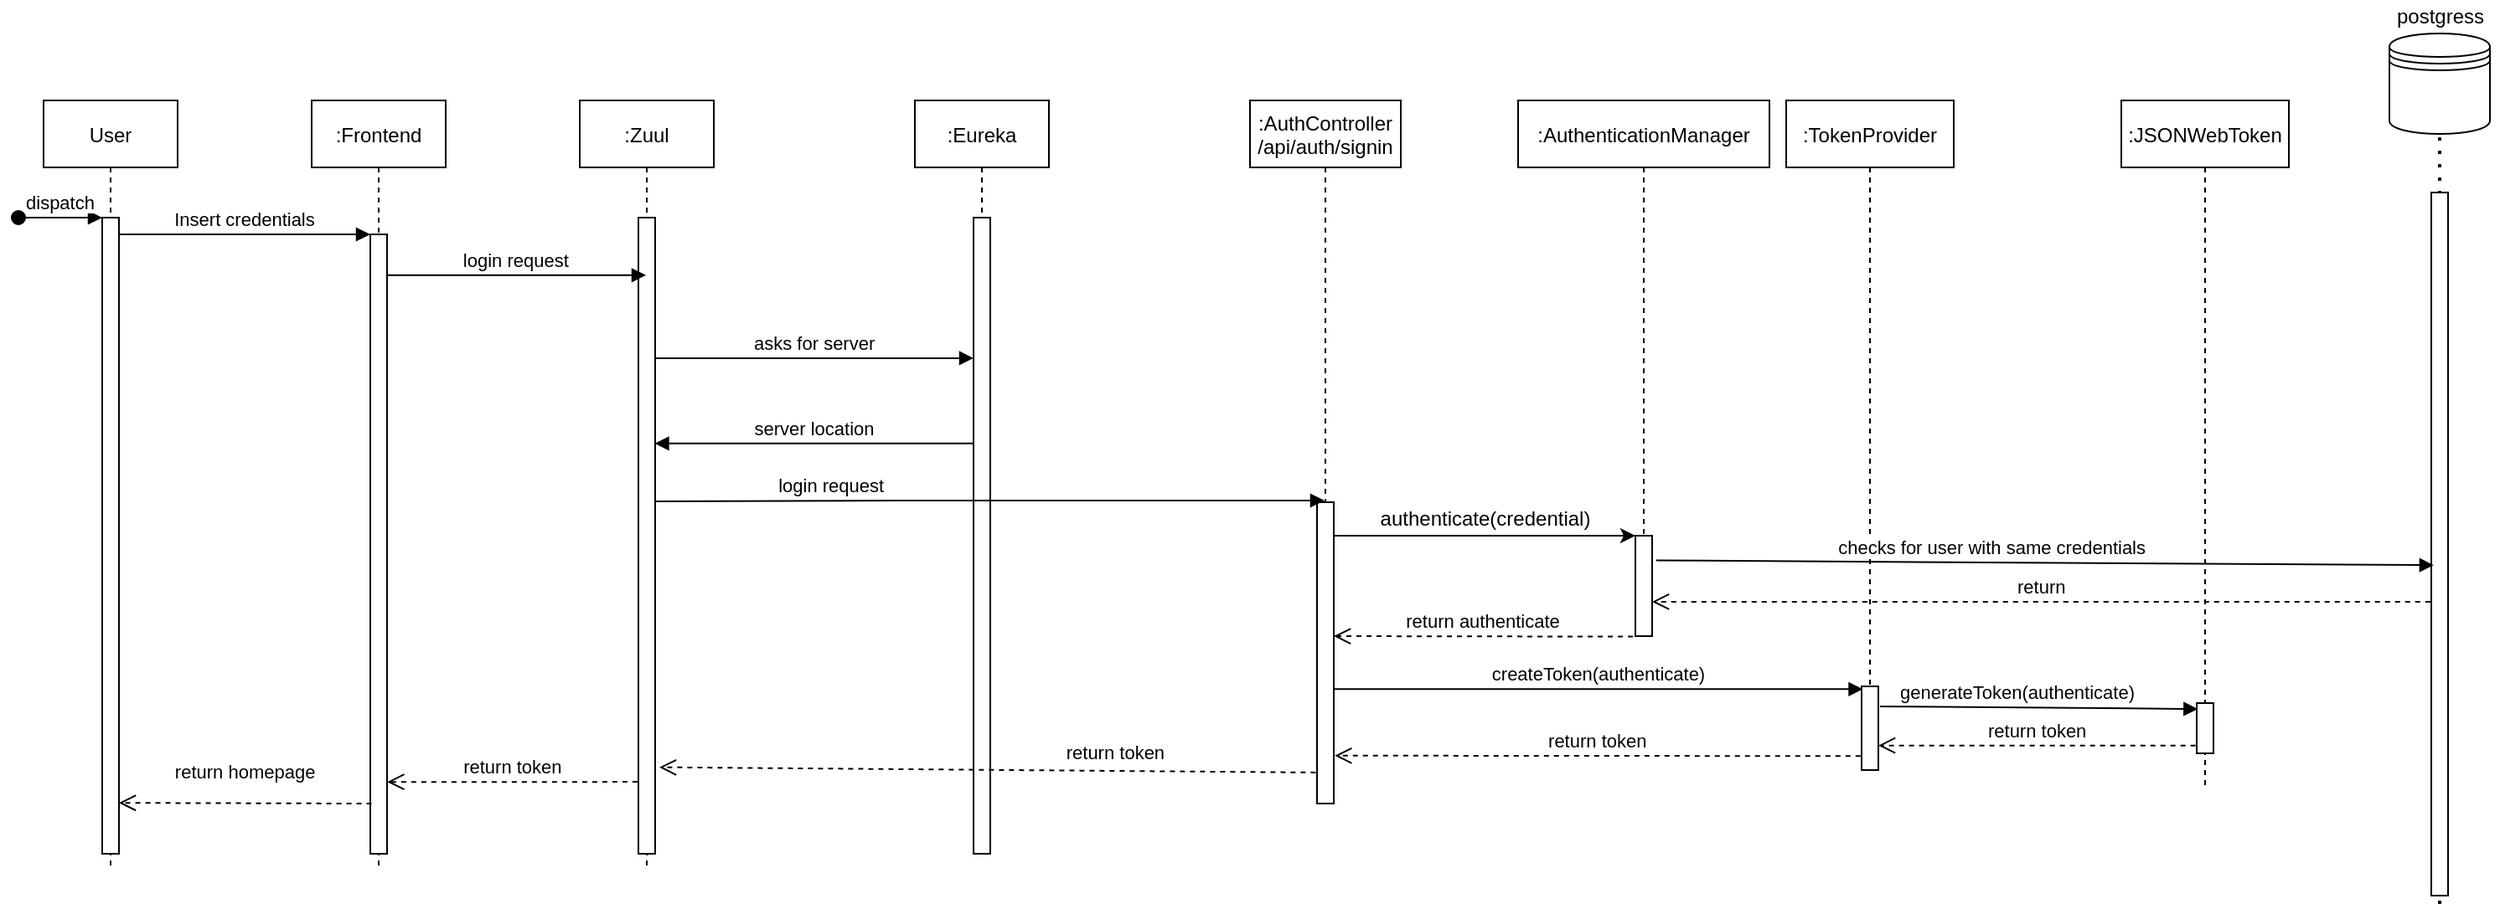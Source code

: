 <mxfile version="14.1.1" type="device"><diagram id="kgpKYQtTHZ0yAKxKKP6v" name="Page-1"><mxGraphModel dx="2271" dy="1053" grid="1" gridSize="10" guides="1" tooltips="1" connect="1" arrows="1" fold="1" page="1" pageScale="1" pageWidth="850" pageHeight="1100" math="0" shadow="0"><root><mxCell id="0"/><mxCell id="1" parent="0"/><mxCell id="3nuBFxr9cyL0pnOWT2aG-1" value="User" style="shape=umlLifeline;perimeter=lifelinePerimeter;container=1;collapsible=0;recursiveResize=0;rounded=0;shadow=0;strokeWidth=1;" parent="1" vertex="1"><mxGeometry x="120" y="80" width="80" height="460" as="geometry"/></mxCell><mxCell id="3nuBFxr9cyL0pnOWT2aG-2" value="" style="points=[];perimeter=orthogonalPerimeter;rounded=0;shadow=0;strokeWidth=1;" parent="3nuBFxr9cyL0pnOWT2aG-1" vertex="1"><mxGeometry x="35" y="70" width="10" height="380" as="geometry"/></mxCell><mxCell id="3nuBFxr9cyL0pnOWT2aG-3" value="dispatch" style="verticalAlign=bottom;startArrow=oval;endArrow=block;startSize=8;shadow=0;strokeWidth=1;" parent="3nuBFxr9cyL0pnOWT2aG-1" target="3nuBFxr9cyL0pnOWT2aG-2" edge="1"><mxGeometry relative="1" as="geometry"><mxPoint x="-15" y="70" as="sourcePoint"/></mxGeometry></mxCell><mxCell id="3nuBFxr9cyL0pnOWT2aG-5" value=":Frontend" style="shape=umlLifeline;perimeter=lifelinePerimeter;container=1;collapsible=0;recursiveResize=0;rounded=0;shadow=0;strokeWidth=1;" parent="1" vertex="1"><mxGeometry x="280" y="80" width="80" height="460" as="geometry"/></mxCell><mxCell id="3nuBFxr9cyL0pnOWT2aG-6" value="" style="points=[];perimeter=orthogonalPerimeter;rounded=0;shadow=0;strokeWidth=1;" parent="3nuBFxr9cyL0pnOWT2aG-5" vertex="1"><mxGeometry x="35" y="80" width="10" height="370" as="geometry"/></mxCell><mxCell id="3nuBFxr9cyL0pnOWT2aG-8" value="Insert credentials" style="verticalAlign=bottom;endArrow=block;entryX=0;entryY=0;shadow=0;strokeWidth=1;" parent="1" source="3nuBFxr9cyL0pnOWT2aG-2" target="3nuBFxr9cyL0pnOWT2aG-6" edge="1"><mxGeometry relative="1" as="geometry"><mxPoint x="275" y="160" as="sourcePoint"/></mxGeometry></mxCell><mxCell id="EJi3FyRVaVr8WZmwtihC-1" value=":Zuul" style="shape=umlLifeline;perimeter=lifelinePerimeter;container=1;collapsible=0;recursiveResize=0;rounded=0;shadow=0;strokeWidth=1;" vertex="1" parent="1"><mxGeometry x="440" y="80" width="80" height="460" as="geometry"/></mxCell><mxCell id="EJi3FyRVaVr8WZmwtihC-2" value="" style="points=[];perimeter=orthogonalPerimeter;rounded=0;shadow=0;strokeWidth=1;" vertex="1" parent="EJi3FyRVaVr8WZmwtihC-1"><mxGeometry x="35" y="70" width="10" height="380" as="geometry"/></mxCell><mxCell id="EJi3FyRVaVr8WZmwtihC-5" value=":Eureka" style="shape=umlLifeline;perimeter=lifelinePerimeter;container=1;collapsible=0;recursiveResize=0;rounded=0;shadow=0;strokeWidth=1;" vertex="1" parent="1"><mxGeometry x="640" y="80" width="80" height="450" as="geometry"/></mxCell><mxCell id="EJi3FyRVaVr8WZmwtihC-6" value="" style="points=[];perimeter=orthogonalPerimeter;rounded=0;shadow=0;strokeWidth=1;" vertex="1" parent="EJi3FyRVaVr8WZmwtihC-5"><mxGeometry x="35" y="70" width="10" height="380" as="geometry"/></mxCell><mxCell id="EJi3FyRVaVr8WZmwtihC-8" value="asks for server" style="verticalAlign=bottom;endArrow=block;shadow=0;strokeWidth=1;exitX=1.007;exitY=0.221;exitDx=0;exitDy=0;exitPerimeter=0;" edge="1" parent="1" source="EJi3FyRVaVr8WZmwtihC-2" target="EJi3FyRVaVr8WZmwtihC-6"><mxGeometry relative="1" as="geometry"><mxPoint x="595" y="160" as="sourcePoint"/></mxGeometry></mxCell><mxCell id="EJi3FyRVaVr8WZmwtihC-11" value=":AuthController&#10;/api/auth/signin" style="shape=umlLifeline;perimeter=lifelinePerimeter;container=1;collapsible=0;recursiveResize=0;rounded=0;shadow=0;strokeWidth=1;" vertex="1" parent="1"><mxGeometry x="840" y="80" width="90" height="420" as="geometry"/></mxCell><mxCell id="EJi3FyRVaVr8WZmwtihC-12" value="" style="points=[];perimeter=orthogonalPerimeter;rounded=0;shadow=0;strokeWidth=1;" vertex="1" parent="EJi3FyRVaVr8WZmwtihC-11"><mxGeometry x="40" y="240" width="10" height="180" as="geometry"/></mxCell><mxCell id="EJi3FyRVaVr8WZmwtihC-15" value=":AuthenticationManager" style="shape=umlLifeline;perimeter=lifelinePerimeter;container=1;collapsible=0;recursiveResize=0;rounded=0;shadow=0;strokeWidth=1;" vertex="1" parent="1"><mxGeometry x="1000" y="80" width="150" height="300" as="geometry"/></mxCell><mxCell id="EJi3FyRVaVr8WZmwtihC-16" value="" style="points=[];perimeter=orthogonalPerimeter;rounded=0;shadow=0;strokeWidth=1;" vertex="1" parent="EJi3FyRVaVr8WZmwtihC-15"><mxGeometry x="70" y="260" width="10" height="60" as="geometry"/></mxCell><mxCell id="EJi3FyRVaVr8WZmwtihC-17" value="return authenticate" style="verticalAlign=bottom;endArrow=open;dashed=1;endSize=8;shadow=0;strokeWidth=1;exitX=-0.148;exitY=1.005;exitDx=0;exitDy=0;exitPerimeter=0;" edge="1" parent="1" source="EJi3FyRVaVr8WZmwtihC-16"><mxGeometry relative="1" as="geometry"><mxPoint x="890" y="400" as="targetPoint"/><mxPoint x="1050" y="430" as="sourcePoint"/></mxGeometry></mxCell><mxCell id="EJi3FyRVaVr8WZmwtihC-21" value="login request" style="verticalAlign=bottom;endArrow=block;shadow=0;strokeWidth=1;exitX=0.939;exitY=0.066;exitDx=0;exitDy=0;exitPerimeter=0;" edge="1" parent="1" source="3nuBFxr9cyL0pnOWT2aG-6" target="EJi3FyRVaVr8WZmwtihC-1"><mxGeometry relative="1" as="geometry"><mxPoint x="330" y="170" as="sourcePoint"/><mxPoint x="470" y="171" as="targetPoint"/></mxGeometry></mxCell><mxCell id="EJi3FyRVaVr8WZmwtihC-22" value="server location" style="verticalAlign=bottom;endArrow=block;shadow=0;strokeWidth=1;entryX=0.971;entryY=0.355;entryDx=0;entryDy=0;entryPerimeter=0;" edge="1" parent="1" source="EJi3FyRVaVr8WZmwtihC-6" target="EJi3FyRVaVr8WZmwtihC-2"><mxGeometry relative="1" as="geometry"><mxPoint x="490.0" y="270" as="sourcePoint"/><mxPoint x="490" y="230" as="targetPoint"/></mxGeometry></mxCell><mxCell id="EJi3FyRVaVr8WZmwtihC-23" value="login request" style="verticalAlign=bottom;endArrow=block;shadow=0;strokeWidth=1;exitX=1.007;exitY=0.446;exitDx=0;exitDy=0;exitPerimeter=0;" edge="1" parent="1" source="EJi3FyRVaVr8WZmwtihC-2" target="EJi3FyRVaVr8WZmwtihC-11"><mxGeometry x="-0.475" relative="1" as="geometry"><mxPoint x="485" y="432" as="sourcePoint"/><mxPoint x="689.05" y="350.99" as="targetPoint"/><Array as="points"><mxPoint x="640" y="319"/></Array><mxPoint as="offset"/></mxGeometry></mxCell><mxCell id="EJi3FyRVaVr8WZmwtihC-25" style="edgeStyle=orthogonalEdgeStyle;rounded=0;orthogonalLoop=1;jettySize=auto;html=1;" edge="1" parent="1" source="EJi3FyRVaVr8WZmwtihC-12" target="EJi3FyRVaVr8WZmwtihC-16"><mxGeometry relative="1" as="geometry"><Array as="points"><mxPoint x="1060" y="340"/><mxPoint x="1060" y="340"/></Array></mxGeometry></mxCell><mxCell id="EJi3FyRVaVr8WZmwtihC-26" value="authenticate(credential)" style="text;html=1;align=center;verticalAlign=middle;resizable=0;points=[];autosize=1;" vertex="1" parent="1"><mxGeometry x="910" y="320" width="140" height="20" as="geometry"/></mxCell><mxCell id="EJi3FyRVaVr8WZmwtihC-27" value=":TokenProvider" style="shape=umlLifeline;perimeter=lifelinePerimeter;container=1;collapsible=0;recursiveResize=0;rounded=0;shadow=0;strokeWidth=1;" vertex="1" parent="1"><mxGeometry x="1160" y="80" width="100" height="400" as="geometry"/></mxCell><mxCell id="EJi3FyRVaVr8WZmwtihC-28" value="" style="points=[];perimeter=orthogonalPerimeter;rounded=0;shadow=0;strokeWidth=1;" vertex="1" parent="1"><mxGeometry x="1205" y="430" width="10" height="50" as="geometry"/></mxCell><mxCell id="EJi3FyRVaVr8WZmwtihC-31" value="createToken(authenticate)" style="verticalAlign=bottom;endArrow=block;entryX=0.076;entryY=0.033;shadow=0;strokeWidth=1;entryDx=0;entryDy=0;entryPerimeter=0;" edge="1" parent="1" source="EJi3FyRVaVr8WZmwtihC-12" target="EJi3FyRVaVr8WZmwtihC-28"><mxGeometry relative="1" as="geometry"><mxPoint x="1080.0" y="530" as="sourcePoint"/><mxPoint x="770" y="530" as="targetPoint"/></mxGeometry></mxCell><mxCell id="EJi3FyRVaVr8WZmwtihC-32" value=":JSONWebToken" style="shape=umlLifeline;perimeter=lifelinePerimeter;container=1;collapsible=0;recursiveResize=0;rounded=0;shadow=0;strokeWidth=1;" vertex="1" parent="1"><mxGeometry x="1360" y="80" width="100" height="410" as="geometry"/></mxCell><mxCell id="EJi3FyRVaVr8WZmwtihC-33" value="" style="points=[];perimeter=orthogonalPerimeter;rounded=0;shadow=0;strokeWidth=1;" vertex="1" parent="EJi3FyRVaVr8WZmwtihC-32"><mxGeometry x="45" y="360" width="10" height="30" as="geometry"/></mxCell><mxCell id="EJi3FyRVaVr8WZmwtihC-34" value="generateToken(authenticate)" style="verticalAlign=bottom;endArrow=block;entryX=0.067;entryY=0.117;shadow=0;strokeWidth=1;entryDx=0;entryDy=0;entryPerimeter=0;exitX=1.1;exitY=0.24;exitDx=0;exitDy=0;exitPerimeter=0;" edge="1" parent="1" source="EJi3FyRVaVr8WZmwtihC-28" target="EJi3FyRVaVr8WZmwtihC-33"><mxGeometry x="-0.137" relative="1" as="geometry"><mxPoint x="1330" y="540" as="sourcePoint"/><mxPoint x="1020" y="540" as="targetPoint"/><mxPoint as="offset"/></mxGeometry></mxCell><mxCell id="EJi3FyRVaVr8WZmwtihC-35" value="return token" style="verticalAlign=bottom;endArrow=open;dashed=1;endSize=8;shadow=0;strokeWidth=1;exitX=-0.067;exitY=0.844;exitDx=0;exitDy=0;exitPerimeter=0;" edge="1" parent="1" source="EJi3FyRVaVr8WZmwtihC-33" target="EJi3FyRVaVr8WZmwtihC-28"><mxGeometry relative="1" as="geometry"><mxPoint x="1400" y="600" as="targetPoint"/><mxPoint x="1100" y="600" as="sourcePoint"/><Array as="points"/></mxGeometry></mxCell><mxCell id="EJi3FyRVaVr8WZmwtihC-36" value="return token" style="verticalAlign=bottom;endArrow=open;dashed=1;endSize=8;shadow=0;strokeWidth=1;entryX=1.062;entryY=0.841;entryDx=0;entryDy=0;entryPerimeter=0;exitX=-0.061;exitY=0.833;exitDx=0;exitDy=0;exitPerimeter=0;" edge="1" parent="1" source="EJi3FyRVaVr8WZmwtihC-28" target="EJi3FyRVaVr8WZmwtihC-12"><mxGeometry relative="1" as="geometry"><mxPoint x="1190" y="540" as="targetPoint"/><mxPoint x="1170" y="490" as="sourcePoint"/><Array as="points"/></mxGeometry></mxCell><mxCell id="EJi3FyRVaVr8WZmwtihC-37" value="return token" style="verticalAlign=bottom;endArrow=open;dashed=1;endSize=8;shadow=0;strokeWidth=1;exitX=-0.081;exitY=0.897;exitDx=0;exitDy=0;exitPerimeter=0;entryX=1.25;entryY=0.864;entryDx=0;entryDy=0;entryPerimeter=0;" edge="1" parent="1" source="EJi3FyRVaVr8WZmwtihC-12" target="EJi3FyRVaVr8WZmwtihC-2"><mxGeometry x="-0.391" y="-2" relative="1" as="geometry"><mxPoint x="480" y="450" as="targetPoint"/><mxPoint x="530" y="686" as="sourcePoint"/><Array as="points"/><mxPoint as="offset"/></mxGeometry></mxCell><mxCell id="EJi3FyRVaVr8WZmwtihC-38" value="return token" style="verticalAlign=bottom;endArrow=open;dashed=1;endSize=8;shadow=0;strokeWidth=1;exitX=-0.057;exitY=0.887;exitDx=0;exitDy=0;exitPerimeter=0;entryX=1.012;entryY=0.884;entryDx=0;entryDy=0;entryPerimeter=0;" edge="1" parent="1" source="EJi3FyRVaVr8WZmwtihC-2" target="3nuBFxr9cyL0pnOWT2aG-6"><mxGeometry relative="1" as="geometry"><mxPoint x="330" y="487" as="targetPoint"/><mxPoint x="480" y="450" as="sourcePoint"/><Array as="points"/></mxGeometry></mxCell><mxCell id="EJi3FyRVaVr8WZmwtihC-39" value="return homepage" style="verticalAlign=bottom;endArrow=open;dashed=1;endSize=8;shadow=0;strokeWidth=1;exitX=0.078;exitY=0.919;exitDx=0;exitDy=0;exitPerimeter=0;entryX=0.994;entryY=0.92;entryDx=0;entryDy=0;entryPerimeter=0;" edge="1" parent="1" source="3nuBFxr9cyL0pnOWT2aG-6" target="3nuBFxr9cyL0pnOWT2aG-2"><mxGeometry y="-10" relative="1" as="geometry"><mxPoint x="170" y="500" as="targetPoint"/><mxPoint x="310" y="500" as="sourcePoint"/><Array as="points"/><mxPoint as="offset"/></mxGeometry></mxCell><mxCell id="EJi3FyRVaVr8WZmwtihC-40" value="" style="shape=datastore;whiteSpace=wrap;html=1;" vertex="1" parent="1"><mxGeometry x="1520" y="40" width="60" height="60" as="geometry"/></mxCell><mxCell id="EJi3FyRVaVr8WZmwtihC-41" value="postgress" style="text;html=1;align=center;verticalAlign=middle;resizable=0;points=[];autosize=1;" vertex="1" parent="1"><mxGeometry x="1515" y="20" width="70" height="20" as="geometry"/></mxCell><mxCell id="EJi3FyRVaVr8WZmwtihC-42" value="" style="endArrow=none;dashed=1;html=1;dashPattern=1 3;strokeWidth=2;entryX=0.5;entryY=1;entryDx=0;entryDy=0;" edge="1" parent="1" target="EJi3FyRVaVr8WZmwtihC-40"><mxGeometry width="50" height="50" relative="1" as="geometry"><mxPoint x="1550" y="560" as="sourcePoint"/><mxPoint x="1290" y="200" as="targetPoint"/></mxGeometry></mxCell><mxCell id="EJi3FyRVaVr8WZmwtihC-43" value="" style="rounded=0;whiteSpace=wrap;html=1;rotation=90;" vertex="1" parent="1"><mxGeometry x="1340" y="340" width="420" height="10" as="geometry"/></mxCell><mxCell id="EJi3FyRVaVr8WZmwtihC-44" value="checks for user with same credentials" style="verticalAlign=bottom;endArrow=block;entryX=0.53;entryY=0.855;shadow=0;strokeWidth=1;entryDx=0;entryDy=0;entryPerimeter=0;exitX=1.231;exitY=0.246;exitDx=0;exitDy=0;exitPerimeter=0;" edge="1" parent="1" source="EJi3FyRVaVr8WZmwtihC-16" target="EJi3FyRVaVr8WZmwtihC-43"><mxGeometry x="-0.137" relative="1" as="geometry"><mxPoint x="1150.0" y="340.54" as="sourcePoint"/><mxPoint x="1338.0" y="340" as="targetPoint"/><mxPoint as="offset"/></mxGeometry></mxCell><mxCell id="EJi3FyRVaVr8WZmwtihC-45" value="return" style="verticalAlign=bottom;endArrow=open;dashed=1;endSize=8;shadow=0;strokeWidth=1;exitX=0.582;exitY=1.062;exitDx=0;exitDy=0;exitPerimeter=0;" edge="1" parent="1" source="EJi3FyRVaVr8WZmwtihC-43" target="EJi3FyRVaVr8WZmwtihC-16"><mxGeometry relative="1" as="geometry"><mxPoint x="1240" y="380" as="targetPoint"/><mxPoint x="1430" y="380" as="sourcePoint"/><Array as="points"/></mxGeometry></mxCell></root></mxGraphModel></diagram></mxfile>